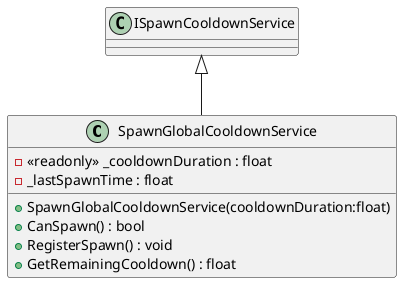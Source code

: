 @startuml
class SpawnGlobalCooldownService {
    - <<readonly>> _cooldownDuration : float
    - _lastSpawnTime : float
    + SpawnGlobalCooldownService(cooldownDuration:float)
    + CanSpawn() : bool
    + RegisterSpawn() : void
    + GetRemainingCooldown() : float
}
ISpawnCooldownService <|-- SpawnGlobalCooldownService
@enduml
